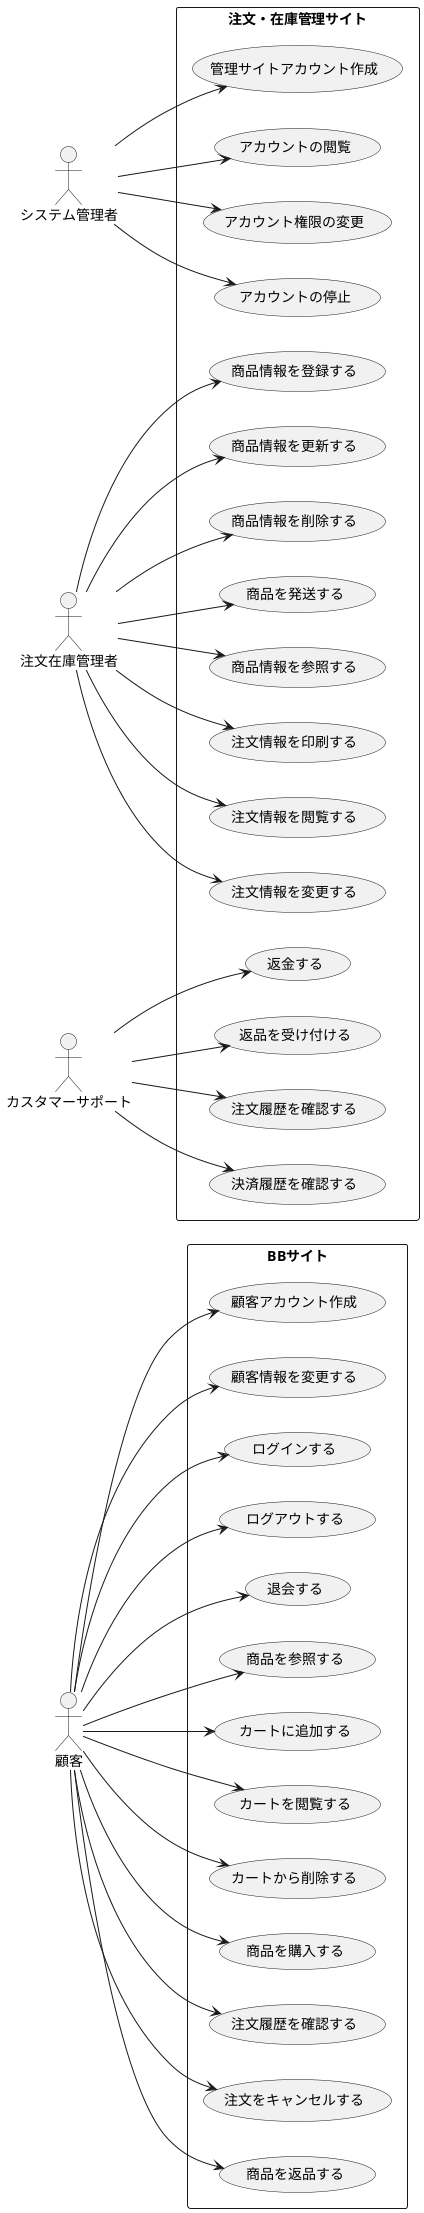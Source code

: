 @startuml BB注文管理システムユースケース図
left to right direction
actor 顧客 as U

actor システム管理者 as M

actor 注文在庫管理者 as SM

actor カスタマーサポート as CS

rectangle BBサイト {
  usecase "顧客アカウント作成" as UC1
  usecase "顧客情報を変更する" as UC2
  usecase "ログインする" as UC3
  usecase "ログアウトする" as UC4
  usecase "退会する" as UC5
  usecase "商品を参照する" as UC6
  usecase "カートに追加する" as UC7
  usecase "カートを閲覧する" as UC8
  usecase "カートから削除する" as UC9
  usecase "商品を購入する" as UC10
  usecase "注文履歴を確認する" as UC11
  usecase "注文をキャンセルする" as UC12
  usecase "商品を返品する" as UC13
}

rectangle 注文・在庫管理サイト {
  usecase "管理サイトアカウント作成" as UC14
  usecase "アカウントの閲覧" as UC15
  usecase "アカウント権限の変更" as UC16
  usecase "アカウントの停止" as UC17
  usecase "商品情報を登録する" as UC18
  usecase "商品情報を更新する" as UC19
  usecase "商品情報を削除する" as UC20
  usecase "商品を発送する" as UC21
  usecase "商品情報を参照する" as UC22
  usecase "注文情報を印刷する" as UC23
  usecase "注文情報を閲覧する" as UC24
  usecase "注文情報を変更する" as UC25
  usecase "返金する" as UC26
  usecase "返品を受け付ける" as UC27
  usecase "注文履歴を確認する" as UC28
  usecase "決済履歴を確認する" as UC29
}

U --> UC1
U --> UC2
U --> UC3
U --> UC4
U --> UC5
U --> UC6
U --> UC7
U --> UC8
U --> UC9
U --> UC10
U --> UC11
U --> UC12
U --> UC13

M --> UC14
M --> UC15
M --> UC16
M --> UC17

SM --> UC18
SM --> UC19
SM --> UC20
SM --> UC21
SM --> UC22
SM --> UC23
SM --> UC24
SM --> UC25

CS --> UC26
CS --> UC27
CS --> UC28
CS --> UC29

@enduml